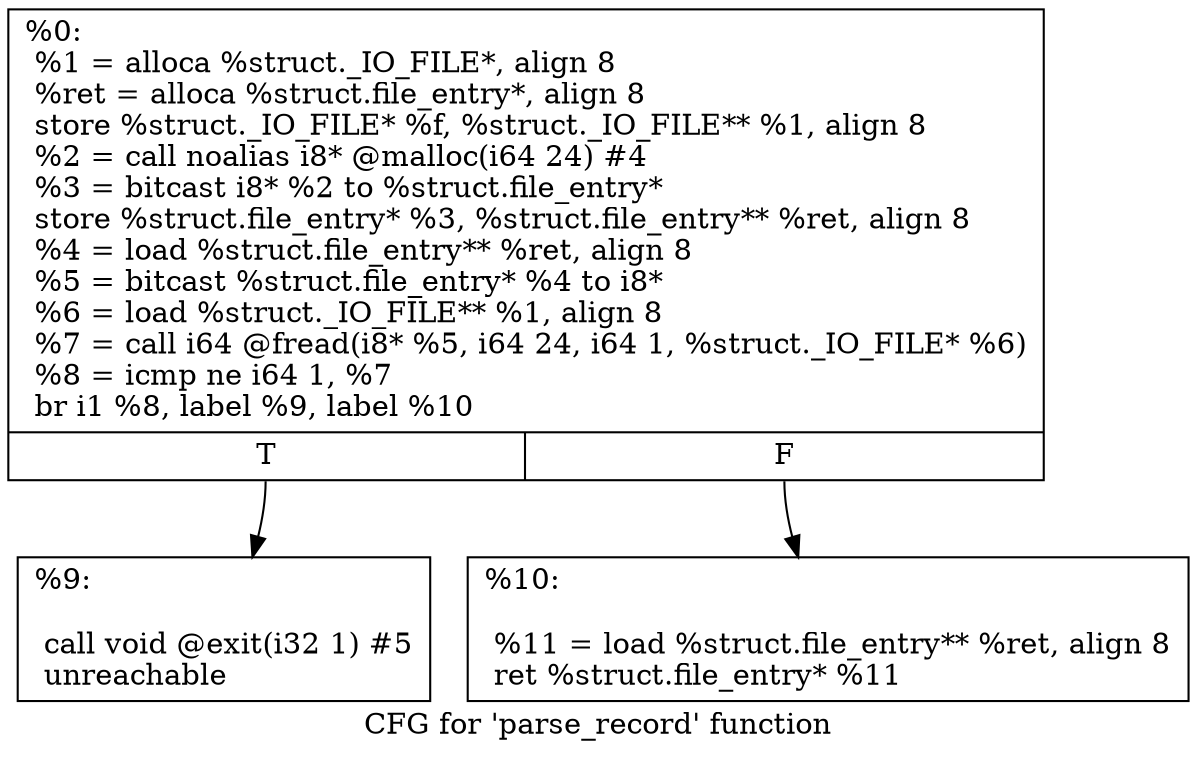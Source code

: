 digraph "CFG for 'parse_record' function" {
	label="CFG for 'parse_record' function";

	Node0x759980 [shape=record,label="{%0:\l  %1 = alloca %struct._IO_FILE*, align 8\l  %ret = alloca %struct.file_entry*, align 8\l  store %struct._IO_FILE* %f, %struct._IO_FILE** %1, align 8\l  %2 = call noalias i8* @malloc(i64 24) #4\l  %3 = bitcast i8* %2 to %struct.file_entry*\l  store %struct.file_entry* %3, %struct.file_entry** %ret, align 8\l  %4 = load %struct.file_entry** %ret, align 8\l  %5 = bitcast %struct.file_entry* %4 to i8*\l  %6 = load %struct._IO_FILE** %1, align 8\l  %7 = call i64 @fread(i8* %5, i64 24, i64 1, %struct._IO_FILE* %6)\l  %8 = icmp ne i64 1, %7\l  br i1 %8, label %9, label %10\l|{<s0>T|<s1>F}}"];
	Node0x759980:s0 -> Node0x7599e0;
	Node0x759980:s1 -> Node0x759a40;
	Node0x7599e0 [shape=record,label="{%9:\l\l  call void @exit(i32 1) #5\l  unreachable\l}"];
	Node0x759a40 [shape=record,label="{%10:\l\l  %11 = load %struct.file_entry** %ret, align 8\l  ret %struct.file_entry* %11\l}"];
}
